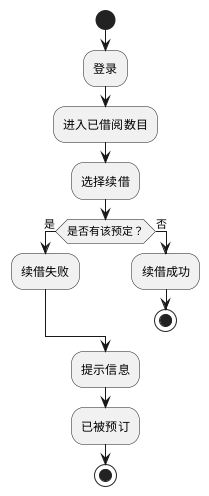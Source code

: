 @startuml
start
    :登录;
    :进入已借阅数目;
    :选择续借;
if(是否有该预定？) then (是)
    :续借失败;
else (否)
    :续借成功;
stop
endif
    :提示信息;
    :已被预订;
stop
@enduml